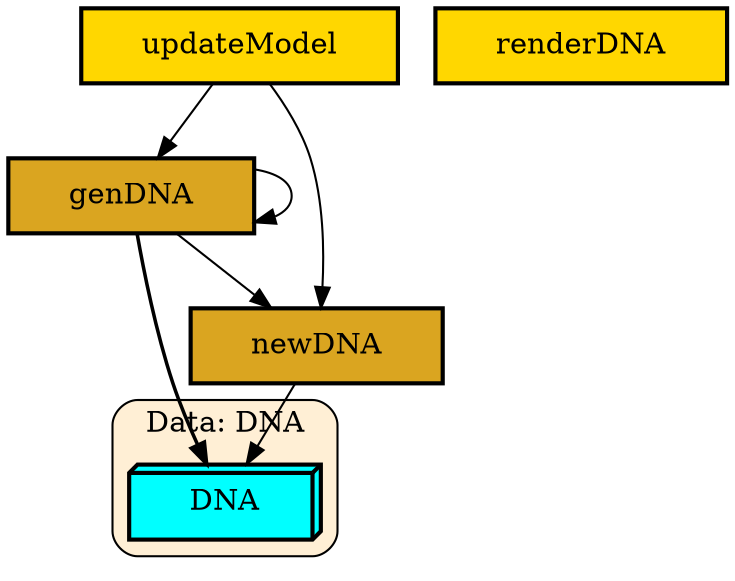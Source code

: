 digraph "Diagram of: DNA" {
    node [margin="0.4,0.1"
         ,style=filled];
    subgraph cluster_Data_DNA {
        graph [label="Data: DNA"
              ,style="filled,rounded"
              ,fillcolor=papayawhip];
        1 [label=DNA
          ,shape=box3d
          ,fillcolor=cyan
          ,style="filled,bold"];
    }
    2 [label=genDNA
      ,shape=box
      ,fillcolor=goldenrod
      ,style="filled,bold"];
    3 [label=newDNA
      ,shape=box
      ,fillcolor=goldenrod
      ,style="filled,bold"];
    4 [label=renderDNA
      ,shape=box
      ,fillcolor=gold
      ,style="filled,bold"];
    5 [label=updateModel
      ,shape=box
      ,fillcolor=gold
      ,style="filled,bold"];
    2 -> 1 [penwidth=1.6931471805599454
           ,color=black];
    2 -> 2 [penwidth=1,color=black];
    2 -> 3 [penwidth=1,color=black];
    3 -> 1 [penwidth=1,color=black];
    5 -> 2 [penwidth=1,color=black];
    5 -> 3 [penwidth=1,color=black];
}
